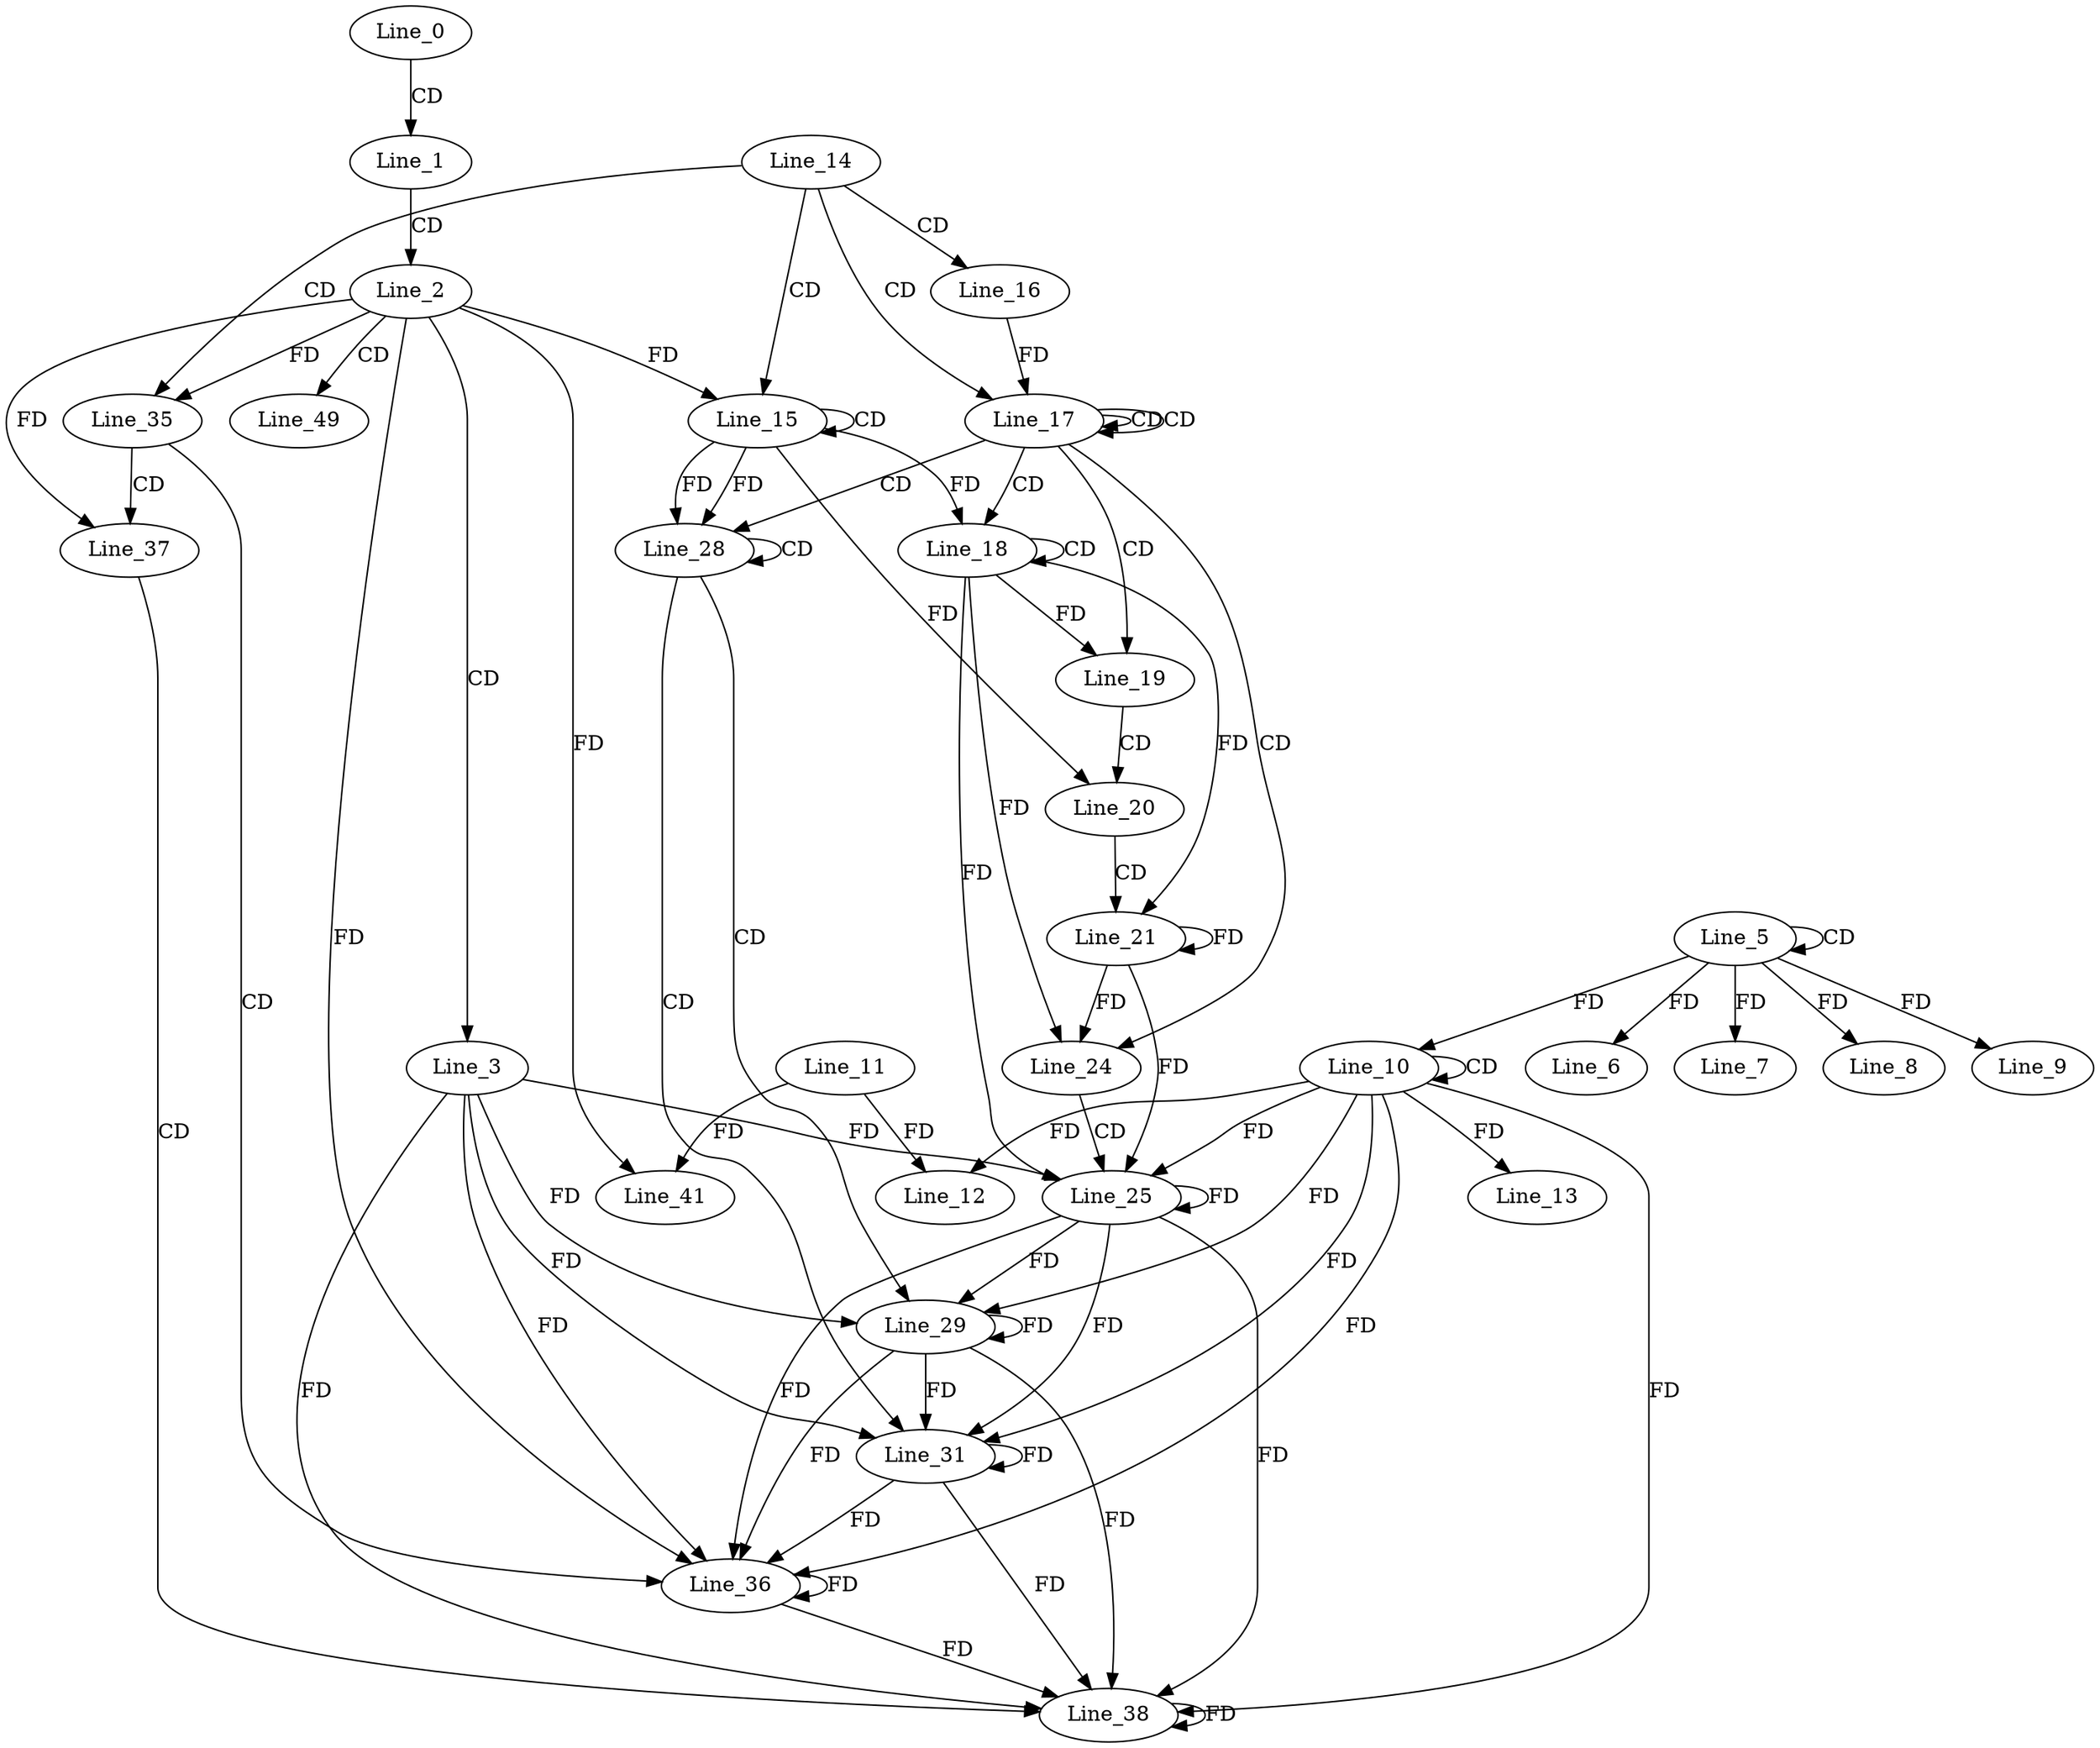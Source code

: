 digraph G {
  Line_0;
  Line_1;
  Line_2;
  Line_3;
  Line_5;
  Line_5;
  Line_6;
  Line_7;
  Line_8;
  Line_9;
  Line_10;
  Line_10;
  Line_12;
  Line_11;
  Line_13;
  Line_14;
  Line_15;
  Line_15;
  Line_16;
  Line_17;
  Line_17;
  Line_17;
  Line_18;
  Line_18;
  Line_19;
  Line_20;
  Line_20;
  Line_20;
  Line_21;
  Line_24;
  Line_25;
  Line_25;
  Line_25;
  Line_28;
  Line_28;
  Line_29;
  Line_29;
  Line_31;
  Line_31;
  Line_35;
  Line_36;
  Line_36;
  Line_36;
  Line_37;
  Line_38;
  Line_38;
  Line_41;
  Line_41;
  Line_49;
  Line_0 -> Line_1 [ label="CD" ];
  Line_1 -> Line_2 [ label="CD" ];
  Line_2 -> Line_3 [ label="CD" ];
  Line_5 -> Line_5 [ label="CD" ];
  Line_5 -> Line_6 [ label="FD" ];
  Line_5 -> Line_7 [ label="FD" ];
  Line_5 -> Line_8 [ label="FD" ];
  Line_5 -> Line_9 [ label="FD" ];
  Line_10 -> Line_10 [ label="CD" ];
  Line_5 -> Line_10 [ label="FD" ];
  Line_10 -> Line_12 [ label="FD" ];
  Line_11 -> Line_12 [ label="FD" ];
  Line_10 -> Line_13 [ label="FD" ];
  Line_14 -> Line_15 [ label="CD" ];
  Line_15 -> Line_15 [ label="CD" ];
  Line_2 -> Line_15 [ label="FD" ];
  Line_14 -> Line_16 [ label="CD" ];
  Line_14 -> Line_17 [ label="CD" ];
  Line_17 -> Line_17 [ label="CD" ];
  Line_17 -> Line_17 [ label="CD" ];
  Line_16 -> Line_17 [ label="FD" ];
  Line_17 -> Line_18 [ label="CD" ];
  Line_18 -> Line_18 [ label="CD" ];
  Line_15 -> Line_18 [ label="FD" ];
  Line_17 -> Line_19 [ label="CD" ];
  Line_18 -> Line_19 [ label="FD" ];
  Line_19 -> Line_20 [ label="CD" ];
  Line_15 -> Line_20 [ label="FD" ];
  Line_20 -> Line_21 [ label="CD" ];
  Line_18 -> Line_21 [ label="FD" ];
  Line_21 -> Line_21 [ label="FD" ];
  Line_17 -> Line_24 [ label="CD" ];
  Line_18 -> Line_24 [ label="FD" ];
  Line_21 -> Line_24 [ label="FD" ];
  Line_24 -> Line_25 [ label="CD" ];
  Line_3 -> Line_25 [ label="FD" ];
  Line_25 -> Line_25 [ label="FD" ];
  Line_10 -> Line_25 [ label="FD" ];
  Line_18 -> Line_25 [ label="FD" ];
  Line_21 -> Line_25 [ label="FD" ];
  Line_17 -> Line_28 [ label="CD" ];
  Line_15 -> Line_28 [ label="FD" ];
  Line_28 -> Line_28 [ label="CD" ];
  Line_15 -> Line_28 [ label="FD" ];
  Line_28 -> Line_29 [ label="CD" ];
  Line_3 -> Line_29 [ label="FD" ];
  Line_25 -> Line_29 [ label="FD" ];
  Line_29 -> Line_29 [ label="FD" ];
  Line_10 -> Line_29 [ label="FD" ];
  Line_28 -> Line_31 [ label="CD" ];
  Line_3 -> Line_31 [ label="FD" ];
  Line_25 -> Line_31 [ label="FD" ];
  Line_29 -> Line_31 [ label="FD" ];
  Line_31 -> Line_31 [ label="FD" ];
  Line_10 -> Line_31 [ label="FD" ];
  Line_14 -> Line_35 [ label="CD" ];
  Line_2 -> Line_35 [ label="FD" ];
  Line_35 -> Line_36 [ label="CD" ];
  Line_3 -> Line_36 [ label="FD" ];
  Line_25 -> Line_36 [ label="FD" ];
  Line_29 -> Line_36 [ label="FD" ];
  Line_31 -> Line_36 [ label="FD" ];
  Line_36 -> Line_36 [ label="FD" ];
  Line_10 -> Line_36 [ label="FD" ];
  Line_2 -> Line_36 [ label="FD" ];
  Line_35 -> Line_37 [ label="CD" ];
  Line_2 -> Line_37 [ label="FD" ];
  Line_37 -> Line_38 [ label="CD" ];
  Line_3 -> Line_38 [ label="FD" ];
  Line_25 -> Line_38 [ label="FD" ];
  Line_29 -> Line_38 [ label="FD" ];
  Line_31 -> Line_38 [ label="FD" ];
  Line_36 -> Line_38 [ label="FD" ];
  Line_38 -> Line_38 [ label="FD" ];
  Line_10 -> Line_38 [ label="FD" ];
  Line_2 -> Line_41 [ label="FD" ];
  Line_11 -> Line_41 [ label="FD" ];
  Line_2 -> Line_49 [ label="CD" ];
}
